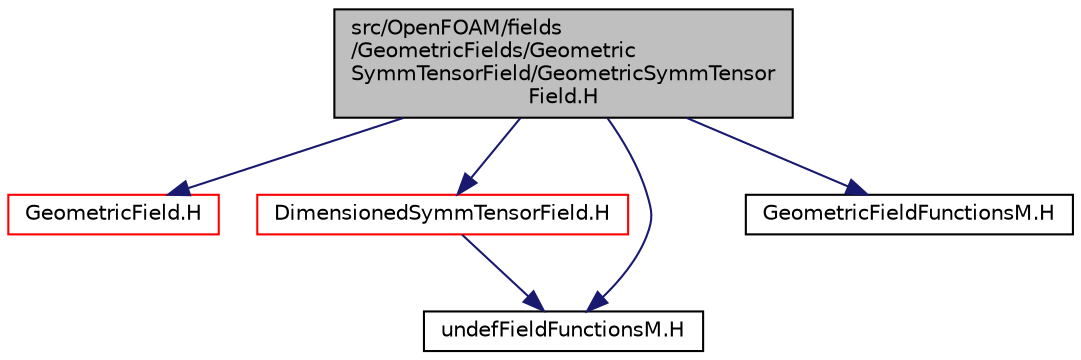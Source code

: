 digraph "src/OpenFOAM/fields/GeometricFields/GeometricSymmTensorField/GeometricSymmTensorField.H"
{
  bgcolor="transparent";
  edge [fontname="Helvetica",fontsize="10",labelfontname="Helvetica",labelfontsize="10"];
  node [fontname="Helvetica",fontsize="10",shape=record];
  Node0 [label="src/OpenFOAM/fields\l/GeometricFields/Geometric\lSymmTensorField/GeometricSymmTensor\lField.H",height=0.2,width=0.4,color="black", fillcolor="grey75", style="filled", fontcolor="black"];
  Node0 -> Node1 [color="midnightblue",fontsize="10",style="solid",fontname="Helvetica"];
  Node1 [label="GeometricField.H",height=0.2,width=0.4,color="red",URL="$a10523.html"];
  Node0 -> Node170 [color="midnightblue",fontsize="10",style="solid",fontname="Helvetica"];
  Node170 [label="DimensionedSymmTensorField.H",height=0.2,width=0.4,color="red",URL="$a10175.html",tooltip="SymmTensor specific part of the implementation of DimensionedField. "];
  Node170 -> Node108 [color="midnightblue",fontsize="10",style="solid",fontname="Helvetica"];
  Node108 [label="undefFieldFunctionsM.H",height=0.2,width=0.4,color="black",URL="$a10319.html"];
  Node0 -> Node169 [color="midnightblue",fontsize="10",style="solid",fontname="Helvetica"];
  Node169 [label="GeometricFieldFunctionsM.H",height=0.2,width=0.4,color="black",URL="$a10535.html"];
  Node0 -> Node108 [color="midnightblue",fontsize="10",style="solid",fontname="Helvetica"];
}
